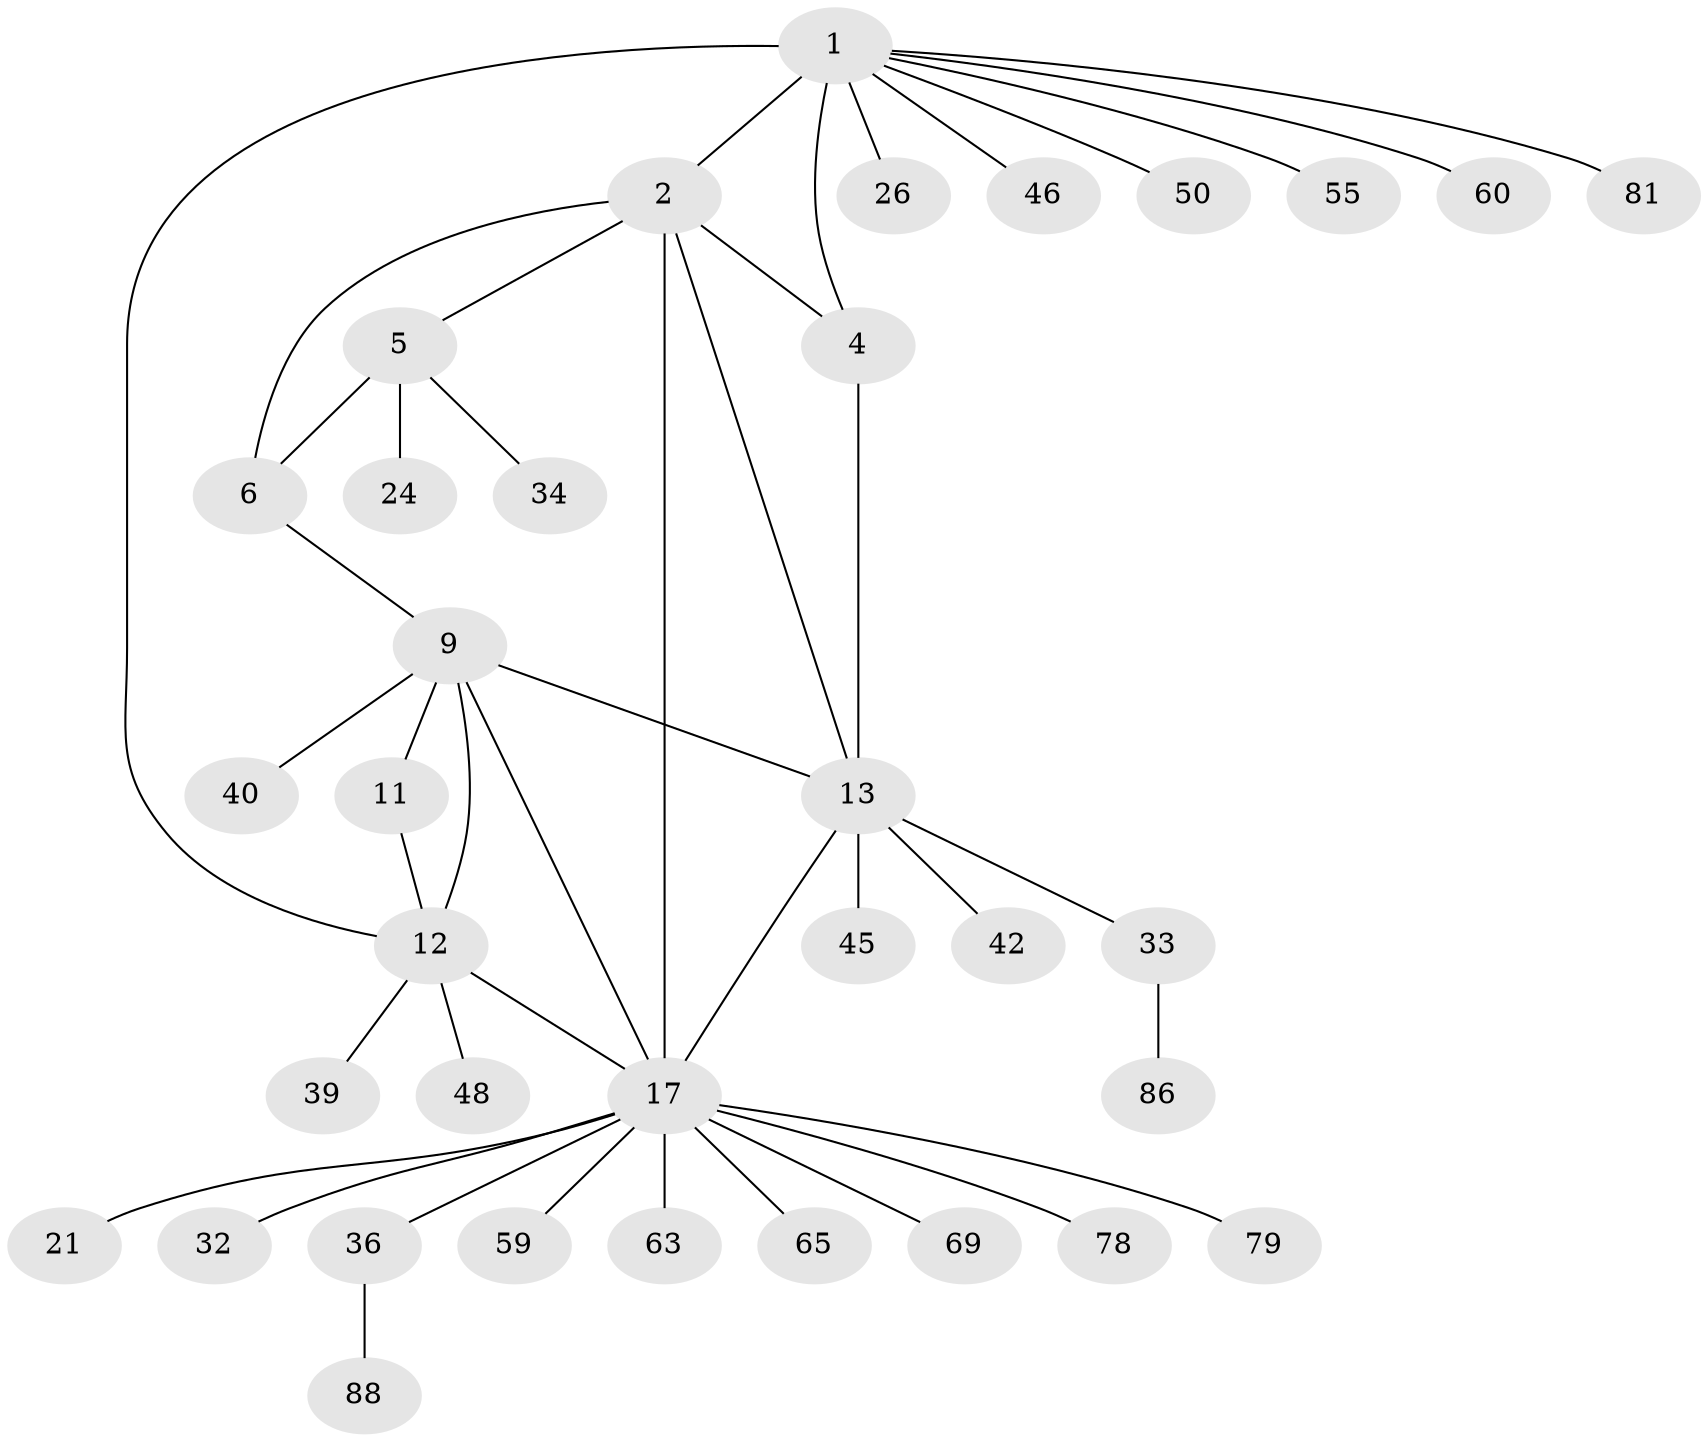 // original degree distribution, {5: 0.056179775280898875, 9: 0.02247191011235955, 12: 0.011235955056179775, 6: 0.033707865168539325, 8: 0.0449438202247191, 10: 0.011235955056179775, 4: 0.033707865168539325, 7: 0.033707865168539325, 1: 0.6404494382022472, 2: 0.10112359550561797, 3: 0.011235955056179775}
// Generated by graph-tools (version 1.1) at 2025/19/03/04/25 18:19:32]
// undirected, 35 vertices, 43 edges
graph export_dot {
graph [start="1"]
  node [color=gray90,style=filled];
  1 [super="+3+72+37"];
  2 [super="+8+77+61+41+47"];
  4;
  5 [super="+82"];
  6 [super="+7+89+75+31"];
  9 [super="+35+10+62+58+22"];
  11 [super="+44"];
  12 [super="+23+83"];
  13 [super="+14+57+67"];
  17 [super="+20+18+19+53"];
  21;
  24 [super="+43"];
  26;
  32;
  33;
  34;
  36;
  39;
  40;
  42;
  45;
  46;
  48;
  50;
  55;
  59;
  60;
  63;
  65;
  69;
  78;
  79;
  81;
  86;
  88;
  1 -- 2 [weight=2];
  1 -- 4 [weight=2];
  1 -- 12 [weight=2];
  1 -- 46;
  1 -- 81;
  1 -- 50;
  1 -- 55;
  1 -- 26;
  1 -- 60;
  2 -- 4;
  2 -- 5;
  2 -- 6 [weight=2];
  2 -- 17 [weight=3];
  2 -- 13;
  4 -- 13 [weight=2];
  5 -- 6 [weight=2];
  5 -- 24;
  5 -- 34;
  6 -- 9;
  9 -- 11 [weight=2];
  9 -- 12 [weight=2];
  9 -- 13;
  9 -- 17;
  9 -- 40;
  11 -- 12;
  12 -- 39;
  12 -- 48;
  12 -- 17;
  13 -- 33;
  13 -- 45;
  13 -- 42;
  13 -- 17;
  17 -- 21;
  17 -- 59;
  17 -- 63;
  17 -- 79;
  17 -- 32;
  17 -- 65;
  17 -- 36;
  17 -- 69;
  17 -- 78;
  33 -- 86;
  36 -- 88;
}

